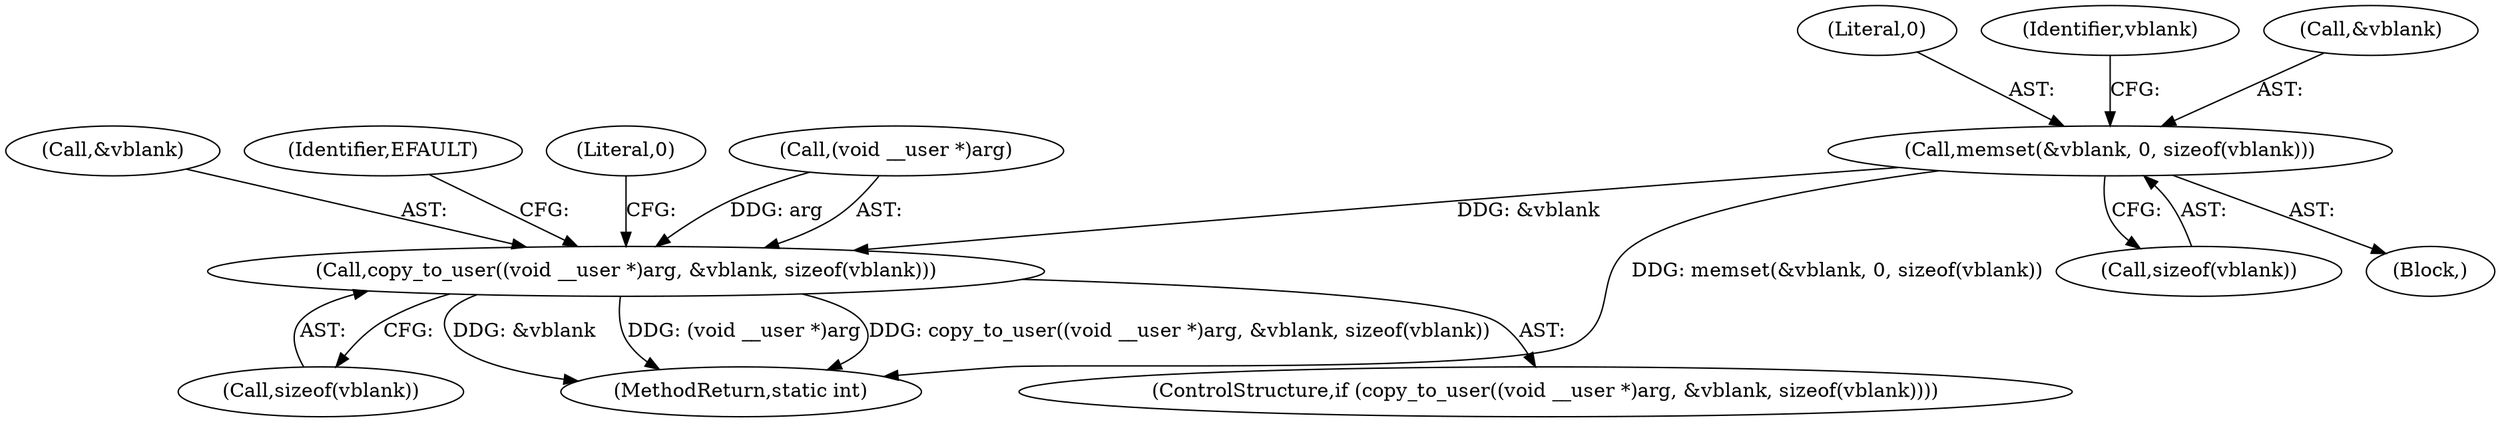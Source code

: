 digraph "0_linux_eda98796aff0d9bf41094b06811f5def3b4c333c@API" {
"1000119" [label="(Call,memset(&vblank, 0, sizeof(vblank)))"];
"1000150" [label="(Call,copy_to_user((void __user *)arg, &vblank, sizeof(vblank)))"];
"1000154" [label="(Call,&vblank)"];
"1000160" [label="(Identifier,EFAULT)"];
"1000150" [label="(Call,copy_to_user((void __user *)arg, &vblank, sizeof(vblank)))"];
"1000122" [label="(Literal,0)"];
"1000174" [label="(MethodReturn,static int)"];
"1000149" [label="(ControlStructure,if (copy_to_user((void __user *)arg, &vblank, sizeof(vblank))))"];
"1000127" [label="(Identifier,vblank)"];
"1000151" [label="(Call,(void __user *)arg)"];
"1000123" [label="(Call,sizeof(vblank))"];
"1000162" [label="(Literal,0)"];
"1000156" [label="(Call,sizeof(vblank))"];
"1000120" [label="(Call,&vblank)"];
"1000117" [label="(Block,)"];
"1000119" [label="(Call,memset(&vblank, 0, sizeof(vblank)))"];
"1000119" -> "1000117"  [label="AST: "];
"1000119" -> "1000123"  [label="CFG: "];
"1000120" -> "1000119"  [label="AST: "];
"1000122" -> "1000119"  [label="AST: "];
"1000123" -> "1000119"  [label="AST: "];
"1000127" -> "1000119"  [label="CFG: "];
"1000119" -> "1000174"  [label="DDG: memset(&vblank, 0, sizeof(vblank))"];
"1000119" -> "1000150"  [label="DDG: &vblank"];
"1000150" -> "1000149"  [label="AST: "];
"1000150" -> "1000156"  [label="CFG: "];
"1000151" -> "1000150"  [label="AST: "];
"1000154" -> "1000150"  [label="AST: "];
"1000156" -> "1000150"  [label="AST: "];
"1000160" -> "1000150"  [label="CFG: "];
"1000162" -> "1000150"  [label="CFG: "];
"1000150" -> "1000174"  [label="DDG: &vblank"];
"1000150" -> "1000174"  [label="DDG: (void __user *)arg"];
"1000150" -> "1000174"  [label="DDG: copy_to_user((void __user *)arg, &vblank, sizeof(vblank))"];
"1000151" -> "1000150"  [label="DDG: arg"];
}
